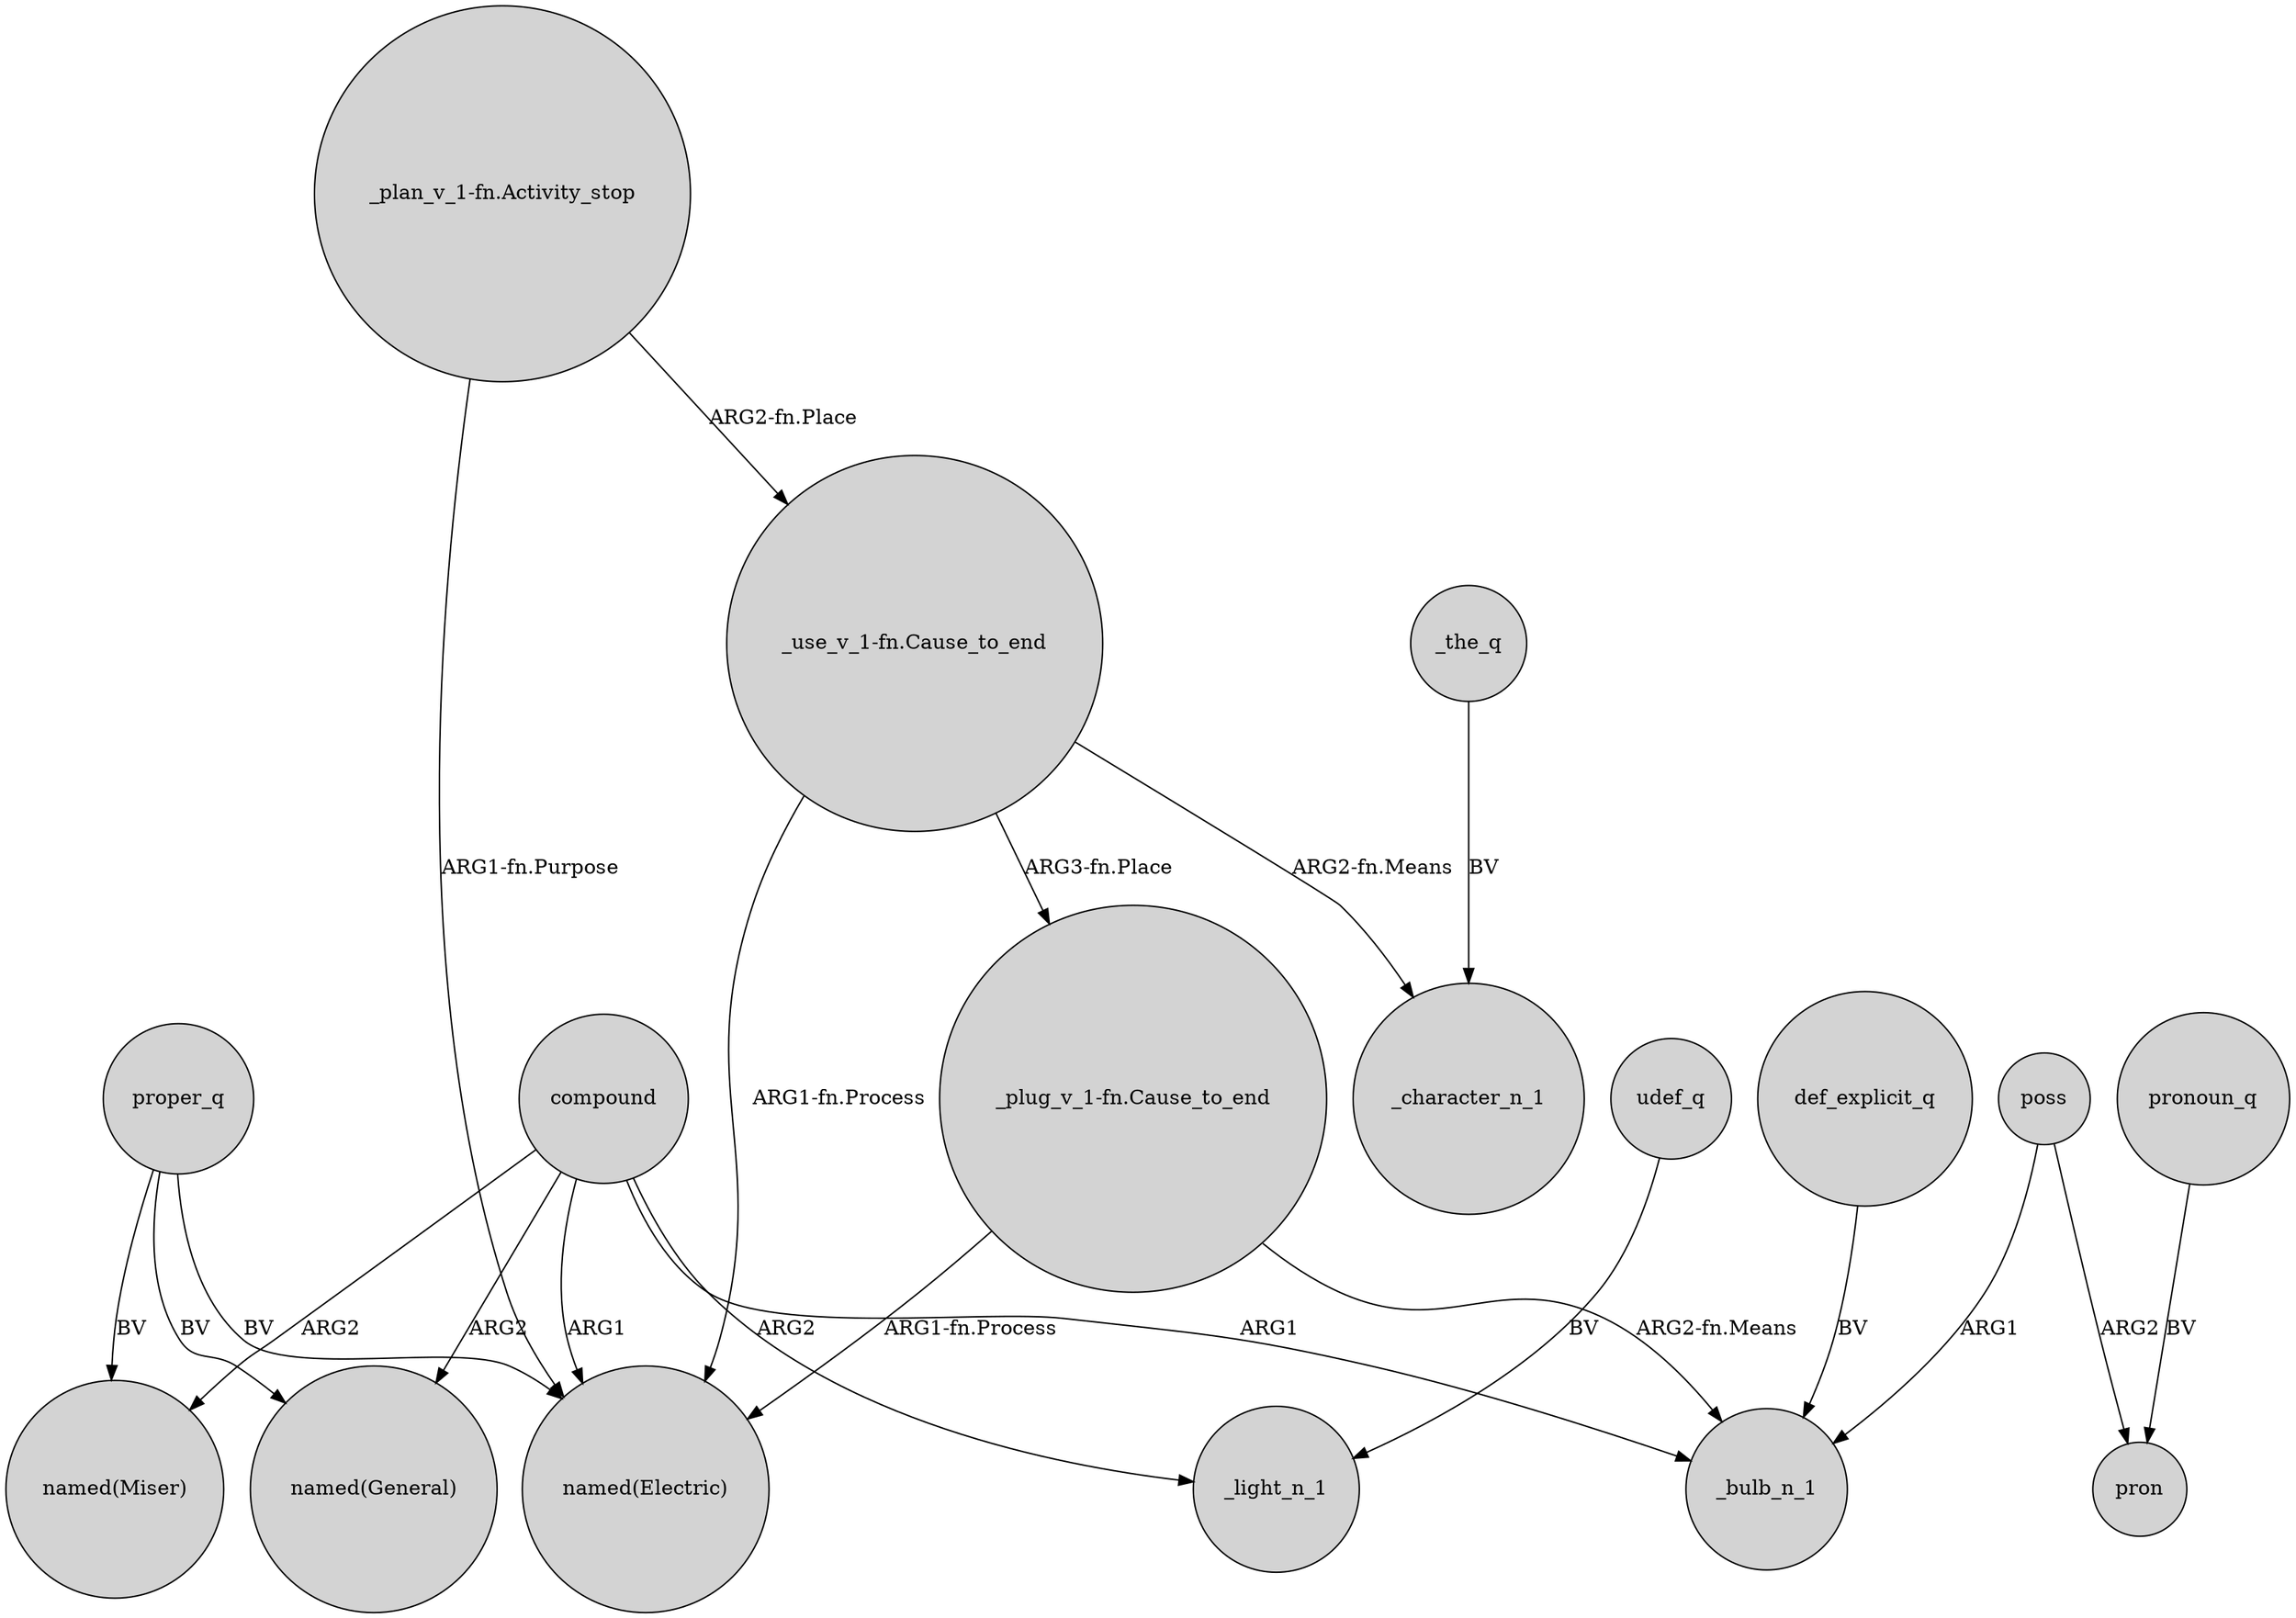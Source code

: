 digraph {
	node [shape=circle style=filled]
	compound -> "named(Miser)" [label=ARG2]
	compound -> _bulb_n_1 [label=ARG1]
	udef_q -> _light_n_1 [label=BV]
	def_explicit_q -> _bulb_n_1 [label=BV]
	"_plug_v_1-fn.Cause_to_end" -> _bulb_n_1 [label="ARG2-fn.Means"]
	poss -> _bulb_n_1 [label=ARG1]
	"_use_v_1-fn.Cause_to_end" -> _character_n_1 [label="ARG2-fn.Means"]
	compound -> "named(Electric)" [label=ARG1]
	pronoun_q -> pron [label=BV]
	poss -> pron [label=ARG2]
	proper_q -> "named(Electric)" [label=BV]
	"_use_v_1-fn.Cause_to_end" -> "_plug_v_1-fn.Cause_to_end" [label="ARG3-fn.Place"]
	proper_q -> "named(General)" [label=BV]
	"_plan_v_1-fn.Activity_stop" -> "_use_v_1-fn.Cause_to_end" [label="ARG2-fn.Place"]
	"_plug_v_1-fn.Cause_to_end" -> "named(Electric)" [label="ARG1-fn.Process"]
	_the_q -> _character_n_1 [label=BV]
	compound -> _light_n_1 [label=ARG2]
	"_use_v_1-fn.Cause_to_end" -> "named(Electric)" [label="ARG1-fn.Process"]
	"_plan_v_1-fn.Activity_stop" -> "named(Electric)" [label="ARG1-fn.Purpose"]
	proper_q -> "named(Miser)" [label=BV]
	compound -> "named(General)" [label=ARG2]
}
